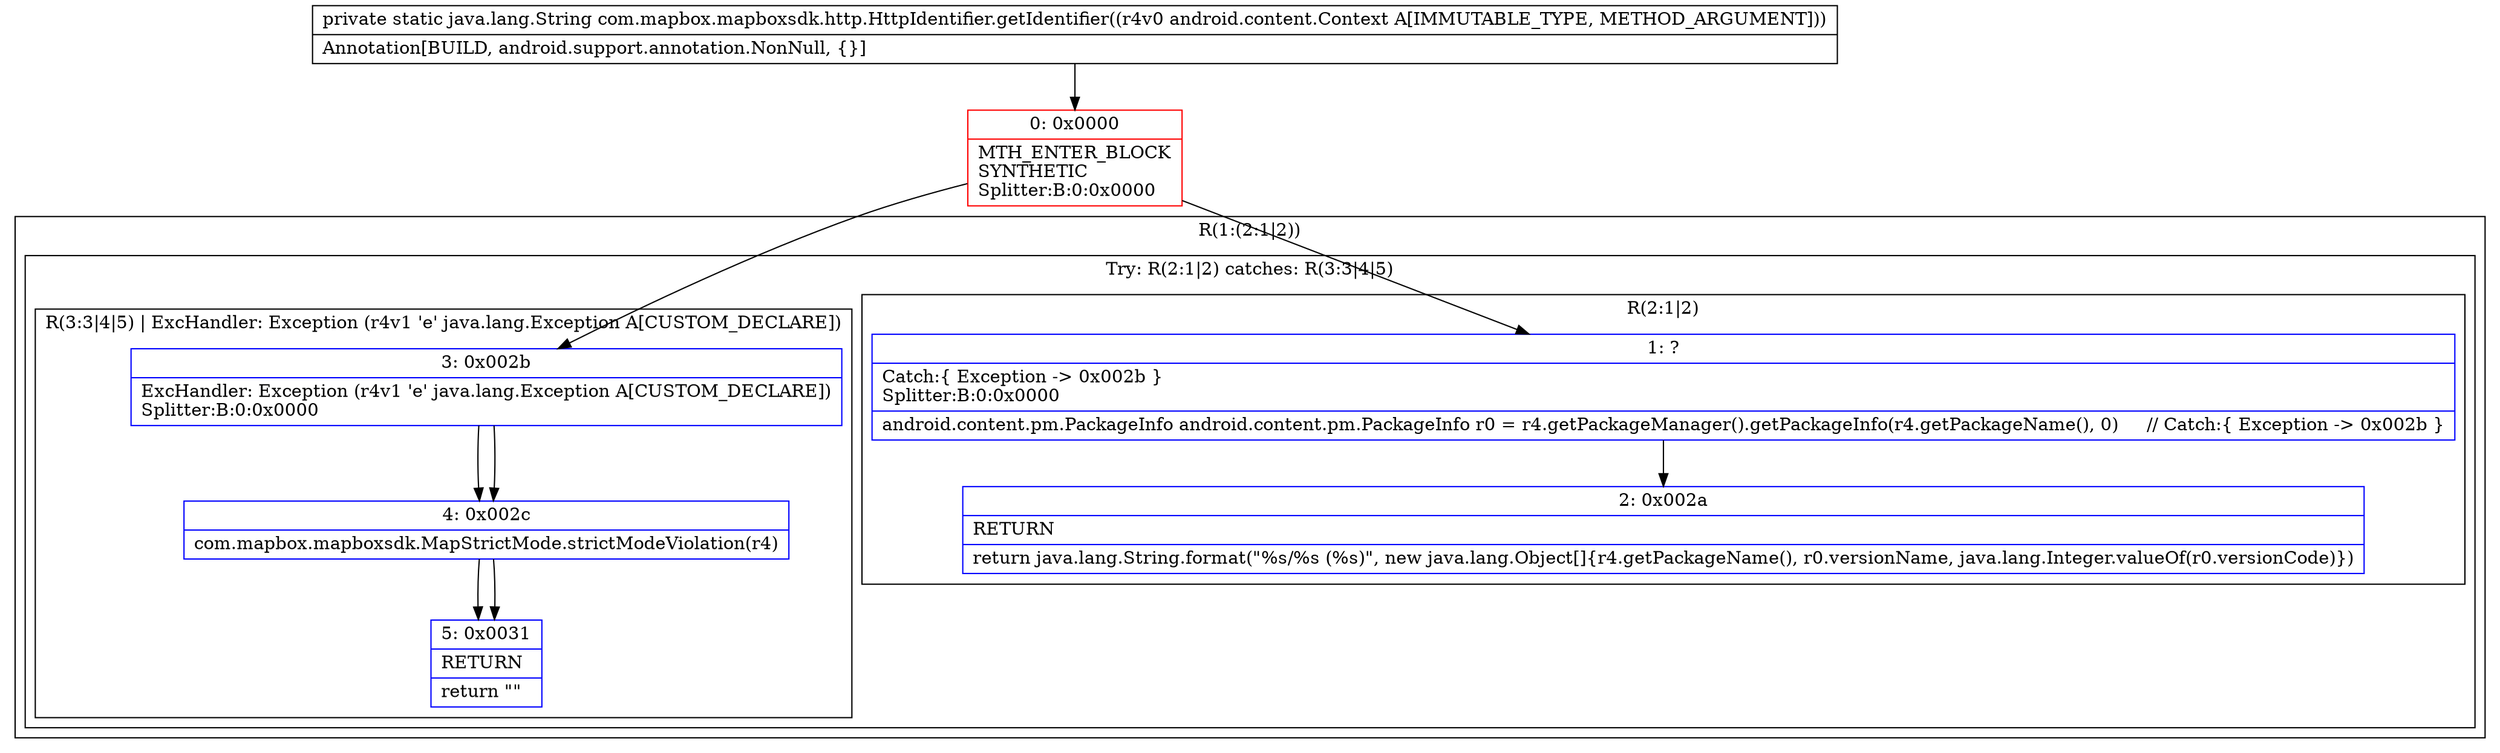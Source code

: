 digraph "CFG forcom.mapbox.mapboxsdk.http.HttpIdentifier.getIdentifier(Landroid\/content\/Context;)Ljava\/lang\/String;" {
subgraph cluster_Region_1190284382 {
label = "R(1:(2:1|2))";
node [shape=record,color=blue];
subgraph cluster_TryCatchRegion_1541013017 {
label = "Try: R(2:1|2) catches: R(3:3|4|5)";
node [shape=record,color=blue];
subgraph cluster_Region_739648533 {
label = "R(2:1|2)";
node [shape=record,color=blue];
Node_1 [shape=record,label="{1\:\ ?|Catch:\{ Exception \-\> 0x002b \}\lSplitter:B:0:0x0000\l|android.content.pm.PackageInfo android.content.pm.PackageInfo r0 = r4.getPackageManager().getPackageInfo(r4.getPackageName(), 0)     \/\/ Catch:\{ Exception \-\> 0x002b \}\l}"];
Node_2 [shape=record,label="{2\:\ 0x002a|RETURN\l|return java.lang.String.format(\"%s\/%s (%s)\", new java.lang.Object[]\{r4.getPackageName(), r0.versionName, java.lang.Integer.valueOf(r0.versionCode)\})\l}"];
}
subgraph cluster_Region_1013748979 {
label = "R(3:3|4|5) | ExcHandler: Exception (r4v1 'e' java.lang.Exception A[CUSTOM_DECLARE])\l";
node [shape=record,color=blue];
Node_3 [shape=record,label="{3\:\ 0x002b|ExcHandler: Exception (r4v1 'e' java.lang.Exception A[CUSTOM_DECLARE])\lSplitter:B:0:0x0000\l}"];
Node_4 [shape=record,label="{4\:\ 0x002c|com.mapbox.mapboxsdk.MapStrictMode.strictModeViolation(r4)\l}"];
Node_5 [shape=record,label="{5\:\ 0x0031|RETURN\l|return \"\"\l}"];
}
}
}
subgraph cluster_Region_1013748979 {
label = "R(3:3|4|5) | ExcHandler: Exception (r4v1 'e' java.lang.Exception A[CUSTOM_DECLARE])\l";
node [shape=record,color=blue];
Node_3 [shape=record,label="{3\:\ 0x002b|ExcHandler: Exception (r4v1 'e' java.lang.Exception A[CUSTOM_DECLARE])\lSplitter:B:0:0x0000\l}"];
Node_4 [shape=record,label="{4\:\ 0x002c|com.mapbox.mapboxsdk.MapStrictMode.strictModeViolation(r4)\l}"];
Node_5 [shape=record,label="{5\:\ 0x0031|RETURN\l|return \"\"\l}"];
}
Node_0 [shape=record,color=red,label="{0\:\ 0x0000|MTH_ENTER_BLOCK\lSYNTHETIC\lSplitter:B:0:0x0000\l}"];
MethodNode[shape=record,label="{private static java.lang.String com.mapbox.mapboxsdk.http.HttpIdentifier.getIdentifier((r4v0 android.content.Context A[IMMUTABLE_TYPE, METHOD_ARGUMENT]))  | Annotation[BUILD, android.support.annotation.NonNull, \{\}]\l}"];
MethodNode -> Node_0;
Node_1 -> Node_2;
Node_3 -> Node_4;
Node_4 -> Node_5;
Node_3 -> Node_4;
Node_4 -> Node_5;
Node_0 -> Node_1;
Node_0 -> Node_3;
}

